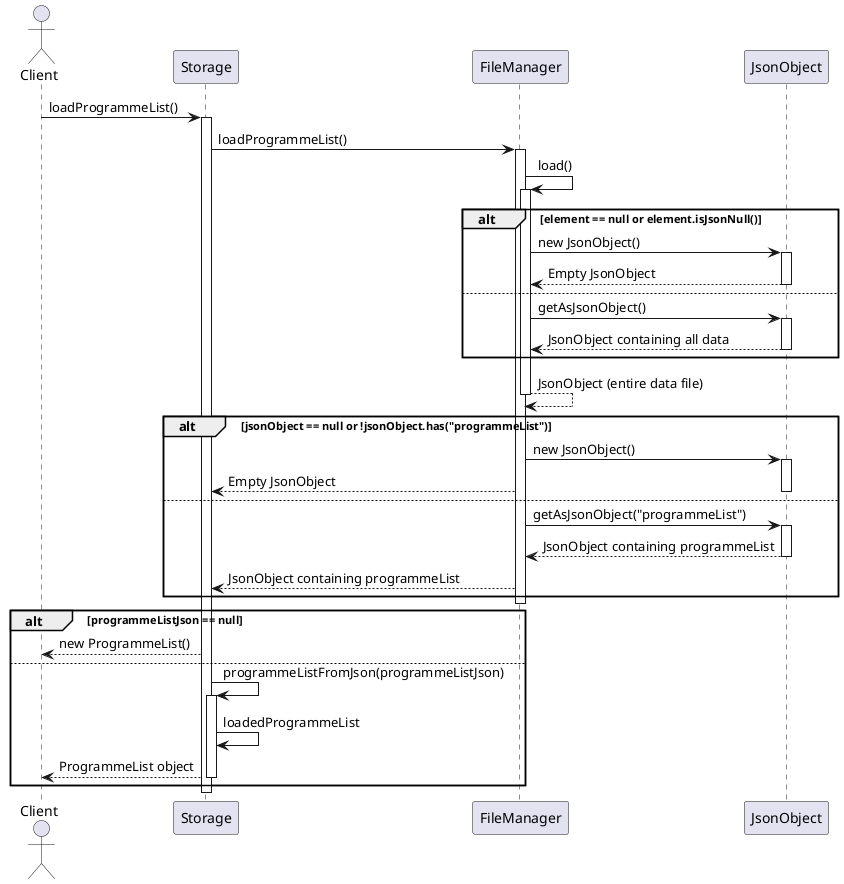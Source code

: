@startuml

actor Client

Client -> Storage : loadProgrammeList()
activate Storage

Storage -> FileManager : loadProgrammeList()
activate FileManager

FileManager -> FileManager : load()
activate FileManager
alt element == null or element.isJsonNull()
    FileManager -> JsonObject : new JsonObject()
    activate JsonObject
    JsonObject --> FileManager : Empty JsonObject
    deactivate JsonObject
else
    FileManager -> JsonObject : getAsJsonObject()
    activate JsonObject
    JsonObject --> FileManager : JsonObject containing all data
    deactivate JsonObject
end

FileManager --> FileManager : JsonObject (entire data file)
deactivate FileManager

alt jsonObject == null or !jsonObject.has("programmeList")
    FileManager -> JsonObject : new JsonObject()
    activate JsonObject
    FileManager --> Storage : Empty JsonObject
    deactivate JsonObject
else
    FileManager -> JsonObject : getAsJsonObject("programmeList")
    activate JsonObject
    JsonObject --> FileManager : JsonObject containing programmeList
    deactivate JsonObject
    FileManager --> Storage : JsonObject containing programmeList
end
deactivate FileManager

alt programmeListJson == null
    Storage --> Client : new ProgrammeList()
else
    Storage -> Storage : programmeListFromJson(programmeListJson)
    activate Storage
    Storage -> Storage : loadedProgrammeList
    Storage --> Client : ProgrammeList object
    deactivate Storage
end
deactivate Storage

@enduml
